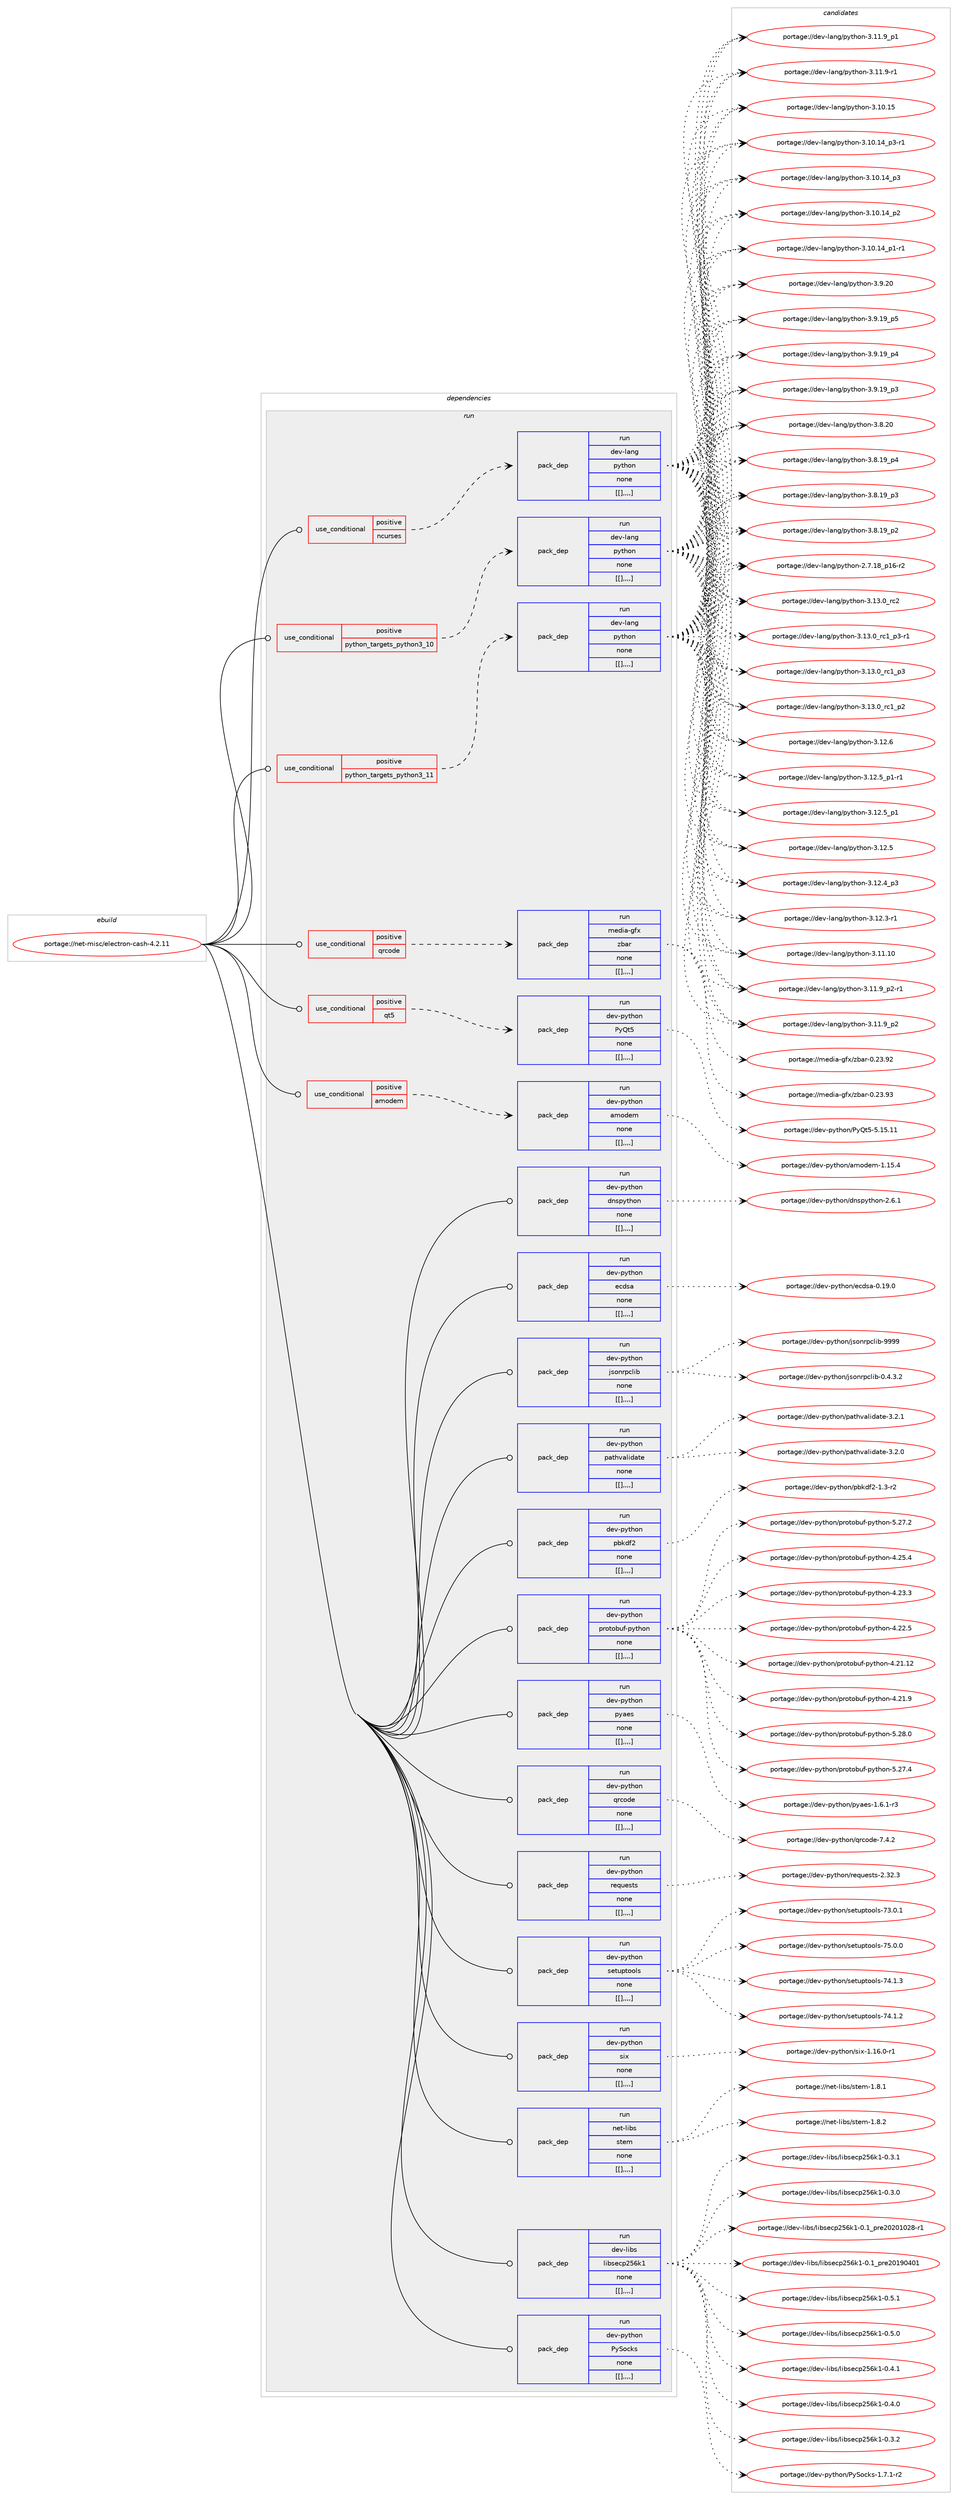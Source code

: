 digraph prolog {

# *************
# Graph options
# *************

newrank=true;
concentrate=true;
compound=true;
graph [rankdir=LR,fontname=Helvetica,fontsize=10,ranksep=1.5];#, ranksep=2.5, nodesep=0.2];
edge  [arrowhead=vee];
node  [fontname=Helvetica,fontsize=10];

# **********
# The ebuild
# **********

subgraph cluster_leftcol {
color=gray;
label=<<i>ebuild</i>>;
id [label="portage://net-misc/electron-cash-4.2.11", color=red, width=4, href="../net-misc/electron-cash-4.2.11.svg"];
}

# ****************
# The dependencies
# ****************

subgraph cluster_midcol {
color=gray;
label=<<i>dependencies</i>>;
subgraph cluster_compile {
fillcolor="#eeeeee";
style=filled;
label=<<i>compile</i>>;
}
subgraph cluster_compileandrun {
fillcolor="#eeeeee";
style=filled;
label=<<i>compile and run</i>>;
}
subgraph cluster_run {
fillcolor="#eeeeee";
style=filled;
label=<<i>run</i>>;
subgraph cond100919 {
dependency385697 [label=<<TABLE BORDER="0" CELLBORDER="1" CELLSPACING="0" CELLPADDING="4"><TR><TD ROWSPAN="3" CELLPADDING="10">use_conditional</TD></TR><TR><TD>positive</TD></TR><TR><TD>amodem</TD></TR></TABLE>>, shape=none, color=red];
subgraph pack281956 {
dependency385698 [label=<<TABLE BORDER="0" CELLBORDER="1" CELLSPACING="0" CELLPADDING="4" WIDTH="220"><TR><TD ROWSPAN="6" CELLPADDING="30">pack_dep</TD></TR><TR><TD WIDTH="110">run</TD></TR><TR><TD>dev-python</TD></TR><TR><TD>amodem</TD></TR><TR><TD>none</TD></TR><TR><TD>[[],,,,]</TD></TR></TABLE>>, shape=none, color=blue];
}
dependency385697:e -> dependency385698:w [weight=20,style="dashed",arrowhead="vee"];
}
id:e -> dependency385697:w [weight=20,style="solid",arrowhead="odot"];
subgraph cond100920 {
dependency385699 [label=<<TABLE BORDER="0" CELLBORDER="1" CELLSPACING="0" CELLPADDING="4"><TR><TD ROWSPAN="3" CELLPADDING="10">use_conditional</TD></TR><TR><TD>positive</TD></TR><TR><TD>ncurses</TD></TR></TABLE>>, shape=none, color=red];
subgraph pack281957 {
dependency385700 [label=<<TABLE BORDER="0" CELLBORDER="1" CELLSPACING="0" CELLPADDING="4" WIDTH="220"><TR><TD ROWSPAN="6" CELLPADDING="30">pack_dep</TD></TR><TR><TD WIDTH="110">run</TD></TR><TR><TD>dev-lang</TD></TR><TR><TD>python</TD></TR><TR><TD>none</TD></TR><TR><TD>[[],,,,]</TD></TR></TABLE>>, shape=none, color=blue];
}
dependency385699:e -> dependency385700:w [weight=20,style="dashed",arrowhead="vee"];
}
id:e -> dependency385699:w [weight=20,style="solid",arrowhead="odot"];
subgraph cond100921 {
dependency385701 [label=<<TABLE BORDER="0" CELLBORDER="1" CELLSPACING="0" CELLPADDING="4"><TR><TD ROWSPAN="3" CELLPADDING="10">use_conditional</TD></TR><TR><TD>positive</TD></TR><TR><TD>python_targets_python3_10</TD></TR></TABLE>>, shape=none, color=red];
subgraph pack281958 {
dependency385702 [label=<<TABLE BORDER="0" CELLBORDER="1" CELLSPACING="0" CELLPADDING="4" WIDTH="220"><TR><TD ROWSPAN="6" CELLPADDING="30">pack_dep</TD></TR><TR><TD WIDTH="110">run</TD></TR><TR><TD>dev-lang</TD></TR><TR><TD>python</TD></TR><TR><TD>none</TD></TR><TR><TD>[[],,,,]</TD></TR></TABLE>>, shape=none, color=blue];
}
dependency385701:e -> dependency385702:w [weight=20,style="dashed",arrowhead="vee"];
}
id:e -> dependency385701:w [weight=20,style="solid",arrowhead="odot"];
subgraph cond100922 {
dependency385703 [label=<<TABLE BORDER="0" CELLBORDER="1" CELLSPACING="0" CELLPADDING="4"><TR><TD ROWSPAN="3" CELLPADDING="10">use_conditional</TD></TR><TR><TD>positive</TD></TR><TR><TD>python_targets_python3_11</TD></TR></TABLE>>, shape=none, color=red];
subgraph pack281959 {
dependency385704 [label=<<TABLE BORDER="0" CELLBORDER="1" CELLSPACING="0" CELLPADDING="4" WIDTH="220"><TR><TD ROWSPAN="6" CELLPADDING="30">pack_dep</TD></TR><TR><TD WIDTH="110">run</TD></TR><TR><TD>dev-lang</TD></TR><TR><TD>python</TD></TR><TR><TD>none</TD></TR><TR><TD>[[],,,,]</TD></TR></TABLE>>, shape=none, color=blue];
}
dependency385703:e -> dependency385704:w [weight=20,style="dashed",arrowhead="vee"];
}
id:e -> dependency385703:w [weight=20,style="solid",arrowhead="odot"];
subgraph cond100923 {
dependency385705 [label=<<TABLE BORDER="0" CELLBORDER="1" CELLSPACING="0" CELLPADDING="4"><TR><TD ROWSPAN="3" CELLPADDING="10">use_conditional</TD></TR><TR><TD>positive</TD></TR><TR><TD>qrcode</TD></TR></TABLE>>, shape=none, color=red];
subgraph pack281960 {
dependency385706 [label=<<TABLE BORDER="0" CELLBORDER="1" CELLSPACING="0" CELLPADDING="4" WIDTH="220"><TR><TD ROWSPAN="6" CELLPADDING="30">pack_dep</TD></TR><TR><TD WIDTH="110">run</TD></TR><TR><TD>media-gfx</TD></TR><TR><TD>zbar</TD></TR><TR><TD>none</TD></TR><TR><TD>[[],,,,]</TD></TR></TABLE>>, shape=none, color=blue];
}
dependency385705:e -> dependency385706:w [weight=20,style="dashed",arrowhead="vee"];
}
id:e -> dependency385705:w [weight=20,style="solid",arrowhead="odot"];
subgraph cond100924 {
dependency385707 [label=<<TABLE BORDER="0" CELLBORDER="1" CELLSPACING="0" CELLPADDING="4"><TR><TD ROWSPAN="3" CELLPADDING="10">use_conditional</TD></TR><TR><TD>positive</TD></TR><TR><TD>qt5</TD></TR></TABLE>>, shape=none, color=red];
subgraph pack281961 {
dependency385708 [label=<<TABLE BORDER="0" CELLBORDER="1" CELLSPACING="0" CELLPADDING="4" WIDTH="220"><TR><TD ROWSPAN="6" CELLPADDING="30">pack_dep</TD></TR><TR><TD WIDTH="110">run</TD></TR><TR><TD>dev-python</TD></TR><TR><TD>PyQt5</TD></TR><TR><TD>none</TD></TR><TR><TD>[[],,,,]</TD></TR></TABLE>>, shape=none, color=blue];
}
dependency385707:e -> dependency385708:w [weight=20,style="dashed",arrowhead="vee"];
}
id:e -> dependency385707:w [weight=20,style="solid",arrowhead="odot"];
subgraph pack281962 {
dependency385709 [label=<<TABLE BORDER="0" CELLBORDER="1" CELLSPACING="0" CELLPADDING="4" WIDTH="220"><TR><TD ROWSPAN="6" CELLPADDING="30">pack_dep</TD></TR><TR><TD WIDTH="110">run</TD></TR><TR><TD>dev-libs</TD></TR><TR><TD>libsecp256k1</TD></TR><TR><TD>none</TD></TR><TR><TD>[[],,,,]</TD></TR></TABLE>>, shape=none, color=blue];
}
id:e -> dependency385709:w [weight=20,style="solid",arrowhead="odot"];
subgraph pack281963 {
dependency385710 [label=<<TABLE BORDER="0" CELLBORDER="1" CELLSPACING="0" CELLPADDING="4" WIDTH="220"><TR><TD ROWSPAN="6" CELLPADDING="30">pack_dep</TD></TR><TR><TD WIDTH="110">run</TD></TR><TR><TD>dev-python</TD></TR><TR><TD>PySocks</TD></TR><TR><TD>none</TD></TR><TR><TD>[[],,,,]</TD></TR></TABLE>>, shape=none, color=blue];
}
id:e -> dependency385710:w [weight=20,style="solid",arrowhead="odot"];
subgraph pack281964 {
dependency385711 [label=<<TABLE BORDER="0" CELLBORDER="1" CELLSPACING="0" CELLPADDING="4" WIDTH="220"><TR><TD ROWSPAN="6" CELLPADDING="30">pack_dep</TD></TR><TR><TD WIDTH="110">run</TD></TR><TR><TD>dev-python</TD></TR><TR><TD>dnspython</TD></TR><TR><TD>none</TD></TR><TR><TD>[[],,,,]</TD></TR></TABLE>>, shape=none, color=blue];
}
id:e -> dependency385711:w [weight=20,style="solid",arrowhead="odot"];
subgraph pack281965 {
dependency385712 [label=<<TABLE BORDER="0" CELLBORDER="1" CELLSPACING="0" CELLPADDING="4" WIDTH="220"><TR><TD ROWSPAN="6" CELLPADDING="30">pack_dep</TD></TR><TR><TD WIDTH="110">run</TD></TR><TR><TD>dev-python</TD></TR><TR><TD>ecdsa</TD></TR><TR><TD>none</TD></TR><TR><TD>[[],,,,]</TD></TR></TABLE>>, shape=none, color=blue];
}
id:e -> dependency385712:w [weight=20,style="solid",arrowhead="odot"];
subgraph pack281966 {
dependency385713 [label=<<TABLE BORDER="0" CELLBORDER="1" CELLSPACING="0" CELLPADDING="4" WIDTH="220"><TR><TD ROWSPAN="6" CELLPADDING="30">pack_dep</TD></TR><TR><TD WIDTH="110">run</TD></TR><TR><TD>dev-python</TD></TR><TR><TD>jsonrpclib</TD></TR><TR><TD>none</TD></TR><TR><TD>[[],,,,]</TD></TR></TABLE>>, shape=none, color=blue];
}
id:e -> dependency385713:w [weight=20,style="solid",arrowhead="odot"];
subgraph pack281967 {
dependency385714 [label=<<TABLE BORDER="0" CELLBORDER="1" CELLSPACING="0" CELLPADDING="4" WIDTH="220"><TR><TD ROWSPAN="6" CELLPADDING="30">pack_dep</TD></TR><TR><TD WIDTH="110">run</TD></TR><TR><TD>dev-python</TD></TR><TR><TD>pathvalidate</TD></TR><TR><TD>none</TD></TR><TR><TD>[[],,,,]</TD></TR></TABLE>>, shape=none, color=blue];
}
id:e -> dependency385714:w [weight=20,style="solid",arrowhead="odot"];
subgraph pack281968 {
dependency385715 [label=<<TABLE BORDER="0" CELLBORDER="1" CELLSPACING="0" CELLPADDING="4" WIDTH="220"><TR><TD ROWSPAN="6" CELLPADDING="30">pack_dep</TD></TR><TR><TD WIDTH="110">run</TD></TR><TR><TD>dev-python</TD></TR><TR><TD>pbkdf2</TD></TR><TR><TD>none</TD></TR><TR><TD>[[],,,,]</TD></TR></TABLE>>, shape=none, color=blue];
}
id:e -> dependency385715:w [weight=20,style="solid",arrowhead="odot"];
subgraph pack281969 {
dependency385716 [label=<<TABLE BORDER="0" CELLBORDER="1" CELLSPACING="0" CELLPADDING="4" WIDTH="220"><TR><TD ROWSPAN="6" CELLPADDING="30">pack_dep</TD></TR><TR><TD WIDTH="110">run</TD></TR><TR><TD>dev-python</TD></TR><TR><TD>protobuf-python</TD></TR><TR><TD>none</TD></TR><TR><TD>[[],,,,]</TD></TR></TABLE>>, shape=none, color=blue];
}
id:e -> dependency385716:w [weight=20,style="solid",arrowhead="odot"];
subgraph pack281970 {
dependency385717 [label=<<TABLE BORDER="0" CELLBORDER="1" CELLSPACING="0" CELLPADDING="4" WIDTH="220"><TR><TD ROWSPAN="6" CELLPADDING="30">pack_dep</TD></TR><TR><TD WIDTH="110">run</TD></TR><TR><TD>dev-python</TD></TR><TR><TD>pyaes</TD></TR><TR><TD>none</TD></TR><TR><TD>[[],,,,]</TD></TR></TABLE>>, shape=none, color=blue];
}
id:e -> dependency385717:w [weight=20,style="solid",arrowhead="odot"];
subgraph pack281971 {
dependency385718 [label=<<TABLE BORDER="0" CELLBORDER="1" CELLSPACING="0" CELLPADDING="4" WIDTH="220"><TR><TD ROWSPAN="6" CELLPADDING="30">pack_dep</TD></TR><TR><TD WIDTH="110">run</TD></TR><TR><TD>dev-python</TD></TR><TR><TD>qrcode</TD></TR><TR><TD>none</TD></TR><TR><TD>[[],,,,]</TD></TR></TABLE>>, shape=none, color=blue];
}
id:e -> dependency385718:w [weight=20,style="solid",arrowhead="odot"];
subgraph pack281972 {
dependency385719 [label=<<TABLE BORDER="0" CELLBORDER="1" CELLSPACING="0" CELLPADDING="4" WIDTH="220"><TR><TD ROWSPAN="6" CELLPADDING="30">pack_dep</TD></TR><TR><TD WIDTH="110">run</TD></TR><TR><TD>dev-python</TD></TR><TR><TD>requests</TD></TR><TR><TD>none</TD></TR><TR><TD>[[],,,,]</TD></TR></TABLE>>, shape=none, color=blue];
}
id:e -> dependency385719:w [weight=20,style="solid",arrowhead="odot"];
subgraph pack281973 {
dependency385720 [label=<<TABLE BORDER="0" CELLBORDER="1" CELLSPACING="0" CELLPADDING="4" WIDTH="220"><TR><TD ROWSPAN="6" CELLPADDING="30">pack_dep</TD></TR><TR><TD WIDTH="110">run</TD></TR><TR><TD>dev-python</TD></TR><TR><TD>setuptools</TD></TR><TR><TD>none</TD></TR><TR><TD>[[],,,,]</TD></TR></TABLE>>, shape=none, color=blue];
}
id:e -> dependency385720:w [weight=20,style="solid",arrowhead="odot"];
subgraph pack281974 {
dependency385721 [label=<<TABLE BORDER="0" CELLBORDER="1" CELLSPACING="0" CELLPADDING="4" WIDTH="220"><TR><TD ROWSPAN="6" CELLPADDING="30">pack_dep</TD></TR><TR><TD WIDTH="110">run</TD></TR><TR><TD>dev-python</TD></TR><TR><TD>six</TD></TR><TR><TD>none</TD></TR><TR><TD>[[],,,,]</TD></TR></TABLE>>, shape=none, color=blue];
}
id:e -> dependency385721:w [weight=20,style="solid",arrowhead="odot"];
subgraph pack281975 {
dependency385722 [label=<<TABLE BORDER="0" CELLBORDER="1" CELLSPACING="0" CELLPADDING="4" WIDTH="220"><TR><TD ROWSPAN="6" CELLPADDING="30">pack_dep</TD></TR><TR><TD WIDTH="110">run</TD></TR><TR><TD>net-libs</TD></TR><TR><TD>stem</TD></TR><TR><TD>none</TD></TR><TR><TD>[[],,,,]</TD></TR></TABLE>>, shape=none, color=blue];
}
id:e -> dependency385722:w [weight=20,style="solid",arrowhead="odot"];
}
}

# **************
# The candidates
# **************

subgraph cluster_choices {
rank=same;
color=gray;
label=<<i>candidates</i>>;

subgraph choice281956 {
color=black;
nodesep=1;
choice10010111845112121116104111110479710911110010110945494649534652 [label="portage://dev-python/amodem-1.15.4", color=red, width=4,href="../dev-python/amodem-1.15.4.svg"];
dependency385698:e -> choice10010111845112121116104111110479710911110010110945494649534652:w [style=dotted,weight="100"];
}
subgraph choice281957 {
color=black;
nodesep=1;
choice10010111845108971101034711212111610411111045514649514648951149950 [label="portage://dev-lang/python-3.13.0_rc2", color=red, width=4,href="../dev-lang/python-3.13.0_rc2.svg"];
choice1001011184510897110103471121211161041111104551464951464895114994995112514511449 [label="portage://dev-lang/python-3.13.0_rc1_p3-r1", color=red, width=4,href="../dev-lang/python-3.13.0_rc1_p3-r1.svg"];
choice100101118451089711010347112121116104111110455146495146489511499499511251 [label="portage://dev-lang/python-3.13.0_rc1_p3", color=red, width=4,href="../dev-lang/python-3.13.0_rc1_p3.svg"];
choice100101118451089711010347112121116104111110455146495146489511499499511250 [label="portage://dev-lang/python-3.13.0_rc1_p2", color=red, width=4,href="../dev-lang/python-3.13.0_rc1_p2.svg"];
choice10010111845108971101034711212111610411111045514649504654 [label="portage://dev-lang/python-3.12.6", color=red, width=4,href="../dev-lang/python-3.12.6.svg"];
choice1001011184510897110103471121211161041111104551464950465395112494511449 [label="portage://dev-lang/python-3.12.5_p1-r1", color=red, width=4,href="../dev-lang/python-3.12.5_p1-r1.svg"];
choice100101118451089711010347112121116104111110455146495046539511249 [label="portage://dev-lang/python-3.12.5_p1", color=red, width=4,href="../dev-lang/python-3.12.5_p1.svg"];
choice10010111845108971101034711212111610411111045514649504653 [label="portage://dev-lang/python-3.12.5", color=red, width=4,href="../dev-lang/python-3.12.5.svg"];
choice100101118451089711010347112121116104111110455146495046529511251 [label="portage://dev-lang/python-3.12.4_p3", color=red, width=4,href="../dev-lang/python-3.12.4_p3.svg"];
choice100101118451089711010347112121116104111110455146495046514511449 [label="portage://dev-lang/python-3.12.3-r1", color=red, width=4,href="../dev-lang/python-3.12.3-r1.svg"];
choice1001011184510897110103471121211161041111104551464949464948 [label="portage://dev-lang/python-3.11.10", color=red, width=4,href="../dev-lang/python-3.11.10.svg"];
choice1001011184510897110103471121211161041111104551464949465795112504511449 [label="portage://dev-lang/python-3.11.9_p2-r1", color=red, width=4,href="../dev-lang/python-3.11.9_p2-r1.svg"];
choice100101118451089711010347112121116104111110455146494946579511250 [label="portage://dev-lang/python-3.11.9_p2", color=red, width=4,href="../dev-lang/python-3.11.9_p2.svg"];
choice100101118451089711010347112121116104111110455146494946579511249 [label="portage://dev-lang/python-3.11.9_p1", color=red, width=4,href="../dev-lang/python-3.11.9_p1.svg"];
choice100101118451089711010347112121116104111110455146494946574511449 [label="portage://dev-lang/python-3.11.9-r1", color=red, width=4,href="../dev-lang/python-3.11.9-r1.svg"];
choice1001011184510897110103471121211161041111104551464948464953 [label="portage://dev-lang/python-3.10.15", color=red, width=4,href="../dev-lang/python-3.10.15.svg"];
choice100101118451089711010347112121116104111110455146494846495295112514511449 [label="portage://dev-lang/python-3.10.14_p3-r1", color=red, width=4,href="../dev-lang/python-3.10.14_p3-r1.svg"];
choice10010111845108971101034711212111610411111045514649484649529511251 [label="portage://dev-lang/python-3.10.14_p3", color=red, width=4,href="../dev-lang/python-3.10.14_p3.svg"];
choice10010111845108971101034711212111610411111045514649484649529511250 [label="portage://dev-lang/python-3.10.14_p2", color=red, width=4,href="../dev-lang/python-3.10.14_p2.svg"];
choice100101118451089711010347112121116104111110455146494846495295112494511449 [label="portage://dev-lang/python-3.10.14_p1-r1", color=red, width=4,href="../dev-lang/python-3.10.14_p1-r1.svg"];
choice10010111845108971101034711212111610411111045514657465048 [label="portage://dev-lang/python-3.9.20", color=red, width=4,href="../dev-lang/python-3.9.20.svg"];
choice100101118451089711010347112121116104111110455146574649579511253 [label="portage://dev-lang/python-3.9.19_p5", color=red, width=4,href="../dev-lang/python-3.9.19_p5.svg"];
choice100101118451089711010347112121116104111110455146574649579511252 [label="portage://dev-lang/python-3.9.19_p4", color=red, width=4,href="../dev-lang/python-3.9.19_p4.svg"];
choice100101118451089711010347112121116104111110455146574649579511251 [label="portage://dev-lang/python-3.9.19_p3", color=red, width=4,href="../dev-lang/python-3.9.19_p3.svg"];
choice10010111845108971101034711212111610411111045514656465048 [label="portage://dev-lang/python-3.8.20", color=red, width=4,href="../dev-lang/python-3.8.20.svg"];
choice100101118451089711010347112121116104111110455146564649579511252 [label="portage://dev-lang/python-3.8.19_p4", color=red, width=4,href="../dev-lang/python-3.8.19_p4.svg"];
choice100101118451089711010347112121116104111110455146564649579511251 [label="portage://dev-lang/python-3.8.19_p3", color=red, width=4,href="../dev-lang/python-3.8.19_p3.svg"];
choice100101118451089711010347112121116104111110455146564649579511250 [label="portage://dev-lang/python-3.8.19_p2", color=red, width=4,href="../dev-lang/python-3.8.19_p2.svg"];
choice100101118451089711010347112121116104111110455046554649569511249544511450 [label="portage://dev-lang/python-2.7.18_p16-r2", color=red, width=4,href="../dev-lang/python-2.7.18_p16-r2.svg"];
dependency385700:e -> choice10010111845108971101034711212111610411111045514649514648951149950:w [style=dotted,weight="100"];
dependency385700:e -> choice1001011184510897110103471121211161041111104551464951464895114994995112514511449:w [style=dotted,weight="100"];
dependency385700:e -> choice100101118451089711010347112121116104111110455146495146489511499499511251:w [style=dotted,weight="100"];
dependency385700:e -> choice100101118451089711010347112121116104111110455146495146489511499499511250:w [style=dotted,weight="100"];
dependency385700:e -> choice10010111845108971101034711212111610411111045514649504654:w [style=dotted,weight="100"];
dependency385700:e -> choice1001011184510897110103471121211161041111104551464950465395112494511449:w [style=dotted,weight="100"];
dependency385700:e -> choice100101118451089711010347112121116104111110455146495046539511249:w [style=dotted,weight="100"];
dependency385700:e -> choice10010111845108971101034711212111610411111045514649504653:w [style=dotted,weight="100"];
dependency385700:e -> choice100101118451089711010347112121116104111110455146495046529511251:w [style=dotted,weight="100"];
dependency385700:e -> choice100101118451089711010347112121116104111110455146495046514511449:w [style=dotted,weight="100"];
dependency385700:e -> choice1001011184510897110103471121211161041111104551464949464948:w [style=dotted,weight="100"];
dependency385700:e -> choice1001011184510897110103471121211161041111104551464949465795112504511449:w [style=dotted,weight="100"];
dependency385700:e -> choice100101118451089711010347112121116104111110455146494946579511250:w [style=dotted,weight="100"];
dependency385700:e -> choice100101118451089711010347112121116104111110455146494946579511249:w [style=dotted,weight="100"];
dependency385700:e -> choice100101118451089711010347112121116104111110455146494946574511449:w [style=dotted,weight="100"];
dependency385700:e -> choice1001011184510897110103471121211161041111104551464948464953:w [style=dotted,weight="100"];
dependency385700:e -> choice100101118451089711010347112121116104111110455146494846495295112514511449:w [style=dotted,weight="100"];
dependency385700:e -> choice10010111845108971101034711212111610411111045514649484649529511251:w [style=dotted,weight="100"];
dependency385700:e -> choice10010111845108971101034711212111610411111045514649484649529511250:w [style=dotted,weight="100"];
dependency385700:e -> choice100101118451089711010347112121116104111110455146494846495295112494511449:w [style=dotted,weight="100"];
dependency385700:e -> choice10010111845108971101034711212111610411111045514657465048:w [style=dotted,weight="100"];
dependency385700:e -> choice100101118451089711010347112121116104111110455146574649579511253:w [style=dotted,weight="100"];
dependency385700:e -> choice100101118451089711010347112121116104111110455146574649579511252:w [style=dotted,weight="100"];
dependency385700:e -> choice100101118451089711010347112121116104111110455146574649579511251:w [style=dotted,weight="100"];
dependency385700:e -> choice10010111845108971101034711212111610411111045514656465048:w [style=dotted,weight="100"];
dependency385700:e -> choice100101118451089711010347112121116104111110455146564649579511252:w [style=dotted,weight="100"];
dependency385700:e -> choice100101118451089711010347112121116104111110455146564649579511251:w [style=dotted,weight="100"];
dependency385700:e -> choice100101118451089711010347112121116104111110455146564649579511250:w [style=dotted,weight="100"];
dependency385700:e -> choice100101118451089711010347112121116104111110455046554649569511249544511450:w [style=dotted,weight="100"];
}
subgraph choice281958 {
color=black;
nodesep=1;
choice10010111845108971101034711212111610411111045514649514648951149950 [label="portage://dev-lang/python-3.13.0_rc2", color=red, width=4,href="../dev-lang/python-3.13.0_rc2.svg"];
choice1001011184510897110103471121211161041111104551464951464895114994995112514511449 [label="portage://dev-lang/python-3.13.0_rc1_p3-r1", color=red, width=4,href="../dev-lang/python-3.13.0_rc1_p3-r1.svg"];
choice100101118451089711010347112121116104111110455146495146489511499499511251 [label="portage://dev-lang/python-3.13.0_rc1_p3", color=red, width=4,href="../dev-lang/python-3.13.0_rc1_p3.svg"];
choice100101118451089711010347112121116104111110455146495146489511499499511250 [label="portage://dev-lang/python-3.13.0_rc1_p2", color=red, width=4,href="../dev-lang/python-3.13.0_rc1_p2.svg"];
choice10010111845108971101034711212111610411111045514649504654 [label="portage://dev-lang/python-3.12.6", color=red, width=4,href="../dev-lang/python-3.12.6.svg"];
choice1001011184510897110103471121211161041111104551464950465395112494511449 [label="portage://dev-lang/python-3.12.5_p1-r1", color=red, width=4,href="../dev-lang/python-3.12.5_p1-r1.svg"];
choice100101118451089711010347112121116104111110455146495046539511249 [label="portage://dev-lang/python-3.12.5_p1", color=red, width=4,href="../dev-lang/python-3.12.5_p1.svg"];
choice10010111845108971101034711212111610411111045514649504653 [label="portage://dev-lang/python-3.12.5", color=red, width=4,href="../dev-lang/python-3.12.5.svg"];
choice100101118451089711010347112121116104111110455146495046529511251 [label="portage://dev-lang/python-3.12.4_p3", color=red, width=4,href="../dev-lang/python-3.12.4_p3.svg"];
choice100101118451089711010347112121116104111110455146495046514511449 [label="portage://dev-lang/python-3.12.3-r1", color=red, width=4,href="../dev-lang/python-3.12.3-r1.svg"];
choice1001011184510897110103471121211161041111104551464949464948 [label="portage://dev-lang/python-3.11.10", color=red, width=4,href="../dev-lang/python-3.11.10.svg"];
choice1001011184510897110103471121211161041111104551464949465795112504511449 [label="portage://dev-lang/python-3.11.9_p2-r1", color=red, width=4,href="../dev-lang/python-3.11.9_p2-r1.svg"];
choice100101118451089711010347112121116104111110455146494946579511250 [label="portage://dev-lang/python-3.11.9_p2", color=red, width=4,href="../dev-lang/python-3.11.9_p2.svg"];
choice100101118451089711010347112121116104111110455146494946579511249 [label="portage://dev-lang/python-3.11.9_p1", color=red, width=4,href="../dev-lang/python-3.11.9_p1.svg"];
choice100101118451089711010347112121116104111110455146494946574511449 [label="portage://dev-lang/python-3.11.9-r1", color=red, width=4,href="../dev-lang/python-3.11.9-r1.svg"];
choice1001011184510897110103471121211161041111104551464948464953 [label="portage://dev-lang/python-3.10.15", color=red, width=4,href="../dev-lang/python-3.10.15.svg"];
choice100101118451089711010347112121116104111110455146494846495295112514511449 [label="portage://dev-lang/python-3.10.14_p3-r1", color=red, width=4,href="../dev-lang/python-3.10.14_p3-r1.svg"];
choice10010111845108971101034711212111610411111045514649484649529511251 [label="portage://dev-lang/python-3.10.14_p3", color=red, width=4,href="../dev-lang/python-3.10.14_p3.svg"];
choice10010111845108971101034711212111610411111045514649484649529511250 [label="portage://dev-lang/python-3.10.14_p2", color=red, width=4,href="../dev-lang/python-3.10.14_p2.svg"];
choice100101118451089711010347112121116104111110455146494846495295112494511449 [label="portage://dev-lang/python-3.10.14_p1-r1", color=red, width=4,href="../dev-lang/python-3.10.14_p1-r1.svg"];
choice10010111845108971101034711212111610411111045514657465048 [label="portage://dev-lang/python-3.9.20", color=red, width=4,href="../dev-lang/python-3.9.20.svg"];
choice100101118451089711010347112121116104111110455146574649579511253 [label="portage://dev-lang/python-3.9.19_p5", color=red, width=4,href="../dev-lang/python-3.9.19_p5.svg"];
choice100101118451089711010347112121116104111110455146574649579511252 [label="portage://dev-lang/python-3.9.19_p4", color=red, width=4,href="../dev-lang/python-3.9.19_p4.svg"];
choice100101118451089711010347112121116104111110455146574649579511251 [label="portage://dev-lang/python-3.9.19_p3", color=red, width=4,href="../dev-lang/python-3.9.19_p3.svg"];
choice10010111845108971101034711212111610411111045514656465048 [label="portage://dev-lang/python-3.8.20", color=red, width=4,href="../dev-lang/python-3.8.20.svg"];
choice100101118451089711010347112121116104111110455146564649579511252 [label="portage://dev-lang/python-3.8.19_p4", color=red, width=4,href="../dev-lang/python-3.8.19_p4.svg"];
choice100101118451089711010347112121116104111110455146564649579511251 [label="portage://dev-lang/python-3.8.19_p3", color=red, width=4,href="../dev-lang/python-3.8.19_p3.svg"];
choice100101118451089711010347112121116104111110455146564649579511250 [label="portage://dev-lang/python-3.8.19_p2", color=red, width=4,href="../dev-lang/python-3.8.19_p2.svg"];
choice100101118451089711010347112121116104111110455046554649569511249544511450 [label="portage://dev-lang/python-2.7.18_p16-r2", color=red, width=4,href="../dev-lang/python-2.7.18_p16-r2.svg"];
dependency385702:e -> choice10010111845108971101034711212111610411111045514649514648951149950:w [style=dotted,weight="100"];
dependency385702:e -> choice1001011184510897110103471121211161041111104551464951464895114994995112514511449:w [style=dotted,weight="100"];
dependency385702:e -> choice100101118451089711010347112121116104111110455146495146489511499499511251:w [style=dotted,weight="100"];
dependency385702:e -> choice100101118451089711010347112121116104111110455146495146489511499499511250:w [style=dotted,weight="100"];
dependency385702:e -> choice10010111845108971101034711212111610411111045514649504654:w [style=dotted,weight="100"];
dependency385702:e -> choice1001011184510897110103471121211161041111104551464950465395112494511449:w [style=dotted,weight="100"];
dependency385702:e -> choice100101118451089711010347112121116104111110455146495046539511249:w [style=dotted,weight="100"];
dependency385702:e -> choice10010111845108971101034711212111610411111045514649504653:w [style=dotted,weight="100"];
dependency385702:e -> choice100101118451089711010347112121116104111110455146495046529511251:w [style=dotted,weight="100"];
dependency385702:e -> choice100101118451089711010347112121116104111110455146495046514511449:w [style=dotted,weight="100"];
dependency385702:e -> choice1001011184510897110103471121211161041111104551464949464948:w [style=dotted,weight="100"];
dependency385702:e -> choice1001011184510897110103471121211161041111104551464949465795112504511449:w [style=dotted,weight="100"];
dependency385702:e -> choice100101118451089711010347112121116104111110455146494946579511250:w [style=dotted,weight="100"];
dependency385702:e -> choice100101118451089711010347112121116104111110455146494946579511249:w [style=dotted,weight="100"];
dependency385702:e -> choice100101118451089711010347112121116104111110455146494946574511449:w [style=dotted,weight="100"];
dependency385702:e -> choice1001011184510897110103471121211161041111104551464948464953:w [style=dotted,weight="100"];
dependency385702:e -> choice100101118451089711010347112121116104111110455146494846495295112514511449:w [style=dotted,weight="100"];
dependency385702:e -> choice10010111845108971101034711212111610411111045514649484649529511251:w [style=dotted,weight="100"];
dependency385702:e -> choice10010111845108971101034711212111610411111045514649484649529511250:w [style=dotted,weight="100"];
dependency385702:e -> choice100101118451089711010347112121116104111110455146494846495295112494511449:w [style=dotted,weight="100"];
dependency385702:e -> choice10010111845108971101034711212111610411111045514657465048:w [style=dotted,weight="100"];
dependency385702:e -> choice100101118451089711010347112121116104111110455146574649579511253:w [style=dotted,weight="100"];
dependency385702:e -> choice100101118451089711010347112121116104111110455146574649579511252:w [style=dotted,weight="100"];
dependency385702:e -> choice100101118451089711010347112121116104111110455146574649579511251:w [style=dotted,weight="100"];
dependency385702:e -> choice10010111845108971101034711212111610411111045514656465048:w [style=dotted,weight="100"];
dependency385702:e -> choice100101118451089711010347112121116104111110455146564649579511252:w [style=dotted,weight="100"];
dependency385702:e -> choice100101118451089711010347112121116104111110455146564649579511251:w [style=dotted,weight="100"];
dependency385702:e -> choice100101118451089711010347112121116104111110455146564649579511250:w [style=dotted,weight="100"];
dependency385702:e -> choice100101118451089711010347112121116104111110455046554649569511249544511450:w [style=dotted,weight="100"];
}
subgraph choice281959 {
color=black;
nodesep=1;
choice10010111845108971101034711212111610411111045514649514648951149950 [label="portage://dev-lang/python-3.13.0_rc2", color=red, width=4,href="../dev-lang/python-3.13.0_rc2.svg"];
choice1001011184510897110103471121211161041111104551464951464895114994995112514511449 [label="portage://dev-lang/python-3.13.0_rc1_p3-r1", color=red, width=4,href="../dev-lang/python-3.13.0_rc1_p3-r1.svg"];
choice100101118451089711010347112121116104111110455146495146489511499499511251 [label="portage://dev-lang/python-3.13.0_rc1_p3", color=red, width=4,href="../dev-lang/python-3.13.0_rc1_p3.svg"];
choice100101118451089711010347112121116104111110455146495146489511499499511250 [label="portage://dev-lang/python-3.13.0_rc1_p2", color=red, width=4,href="../dev-lang/python-3.13.0_rc1_p2.svg"];
choice10010111845108971101034711212111610411111045514649504654 [label="portage://dev-lang/python-3.12.6", color=red, width=4,href="../dev-lang/python-3.12.6.svg"];
choice1001011184510897110103471121211161041111104551464950465395112494511449 [label="portage://dev-lang/python-3.12.5_p1-r1", color=red, width=4,href="../dev-lang/python-3.12.5_p1-r1.svg"];
choice100101118451089711010347112121116104111110455146495046539511249 [label="portage://dev-lang/python-3.12.5_p1", color=red, width=4,href="../dev-lang/python-3.12.5_p1.svg"];
choice10010111845108971101034711212111610411111045514649504653 [label="portage://dev-lang/python-3.12.5", color=red, width=4,href="../dev-lang/python-3.12.5.svg"];
choice100101118451089711010347112121116104111110455146495046529511251 [label="portage://dev-lang/python-3.12.4_p3", color=red, width=4,href="../dev-lang/python-3.12.4_p3.svg"];
choice100101118451089711010347112121116104111110455146495046514511449 [label="portage://dev-lang/python-3.12.3-r1", color=red, width=4,href="../dev-lang/python-3.12.3-r1.svg"];
choice1001011184510897110103471121211161041111104551464949464948 [label="portage://dev-lang/python-3.11.10", color=red, width=4,href="../dev-lang/python-3.11.10.svg"];
choice1001011184510897110103471121211161041111104551464949465795112504511449 [label="portage://dev-lang/python-3.11.9_p2-r1", color=red, width=4,href="../dev-lang/python-3.11.9_p2-r1.svg"];
choice100101118451089711010347112121116104111110455146494946579511250 [label="portage://dev-lang/python-3.11.9_p2", color=red, width=4,href="../dev-lang/python-3.11.9_p2.svg"];
choice100101118451089711010347112121116104111110455146494946579511249 [label="portage://dev-lang/python-3.11.9_p1", color=red, width=4,href="../dev-lang/python-3.11.9_p1.svg"];
choice100101118451089711010347112121116104111110455146494946574511449 [label="portage://dev-lang/python-3.11.9-r1", color=red, width=4,href="../dev-lang/python-3.11.9-r1.svg"];
choice1001011184510897110103471121211161041111104551464948464953 [label="portage://dev-lang/python-3.10.15", color=red, width=4,href="../dev-lang/python-3.10.15.svg"];
choice100101118451089711010347112121116104111110455146494846495295112514511449 [label="portage://dev-lang/python-3.10.14_p3-r1", color=red, width=4,href="../dev-lang/python-3.10.14_p3-r1.svg"];
choice10010111845108971101034711212111610411111045514649484649529511251 [label="portage://dev-lang/python-3.10.14_p3", color=red, width=4,href="../dev-lang/python-3.10.14_p3.svg"];
choice10010111845108971101034711212111610411111045514649484649529511250 [label="portage://dev-lang/python-3.10.14_p2", color=red, width=4,href="../dev-lang/python-3.10.14_p2.svg"];
choice100101118451089711010347112121116104111110455146494846495295112494511449 [label="portage://dev-lang/python-3.10.14_p1-r1", color=red, width=4,href="../dev-lang/python-3.10.14_p1-r1.svg"];
choice10010111845108971101034711212111610411111045514657465048 [label="portage://dev-lang/python-3.9.20", color=red, width=4,href="../dev-lang/python-3.9.20.svg"];
choice100101118451089711010347112121116104111110455146574649579511253 [label="portage://dev-lang/python-3.9.19_p5", color=red, width=4,href="../dev-lang/python-3.9.19_p5.svg"];
choice100101118451089711010347112121116104111110455146574649579511252 [label="portage://dev-lang/python-3.9.19_p4", color=red, width=4,href="../dev-lang/python-3.9.19_p4.svg"];
choice100101118451089711010347112121116104111110455146574649579511251 [label="portage://dev-lang/python-3.9.19_p3", color=red, width=4,href="../dev-lang/python-3.9.19_p3.svg"];
choice10010111845108971101034711212111610411111045514656465048 [label="portage://dev-lang/python-3.8.20", color=red, width=4,href="../dev-lang/python-3.8.20.svg"];
choice100101118451089711010347112121116104111110455146564649579511252 [label="portage://dev-lang/python-3.8.19_p4", color=red, width=4,href="../dev-lang/python-3.8.19_p4.svg"];
choice100101118451089711010347112121116104111110455146564649579511251 [label="portage://dev-lang/python-3.8.19_p3", color=red, width=4,href="../dev-lang/python-3.8.19_p3.svg"];
choice100101118451089711010347112121116104111110455146564649579511250 [label="portage://dev-lang/python-3.8.19_p2", color=red, width=4,href="../dev-lang/python-3.8.19_p2.svg"];
choice100101118451089711010347112121116104111110455046554649569511249544511450 [label="portage://dev-lang/python-2.7.18_p16-r2", color=red, width=4,href="../dev-lang/python-2.7.18_p16-r2.svg"];
dependency385704:e -> choice10010111845108971101034711212111610411111045514649514648951149950:w [style=dotted,weight="100"];
dependency385704:e -> choice1001011184510897110103471121211161041111104551464951464895114994995112514511449:w [style=dotted,weight="100"];
dependency385704:e -> choice100101118451089711010347112121116104111110455146495146489511499499511251:w [style=dotted,weight="100"];
dependency385704:e -> choice100101118451089711010347112121116104111110455146495146489511499499511250:w [style=dotted,weight="100"];
dependency385704:e -> choice10010111845108971101034711212111610411111045514649504654:w [style=dotted,weight="100"];
dependency385704:e -> choice1001011184510897110103471121211161041111104551464950465395112494511449:w [style=dotted,weight="100"];
dependency385704:e -> choice100101118451089711010347112121116104111110455146495046539511249:w [style=dotted,weight="100"];
dependency385704:e -> choice10010111845108971101034711212111610411111045514649504653:w [style=dotted,weight="100"];
dependency385704:e -> choice100101118451089711010347112121116104111110455146495046529511251:w [style=dotted,weight="100"];
dependency385704:e -> choice100101118451089711010347112121116104111110455146495046514511449:w [style=dotted,weight="100"];
dependency385704:e -> choice1001011184510897110103471121211161041111104551464949464948:w [style=dotted,weight="100"];
dependency385704:e -> choice1001011184510897110103471121211161041111104551464949465795112504511449:w [style=dotted,weight="100"];
dependency385704:e -> choice100101118451089711010347112121116104111110455146494946579511250:w [style=dotted,weight="100"];
dependency385704:e -> choice100101118451089711010347112121116104111110455146494946579511249:w [style=dotted,weight="100"];
dependency385704:e -> choice100101118451089711010347112121116104111110455146494946574511449:w [style=dotted,weight="100"];
dependency385704:e -> choice1001011184510897110103471121211161041111104551464948464953:w [style=dotted,weight="100"];
dependency385704:e -> choice100101118451089711010347112121116104111110455146494846495295112514511449:w [style=dotted,weight="100"];
dependency385704:e -> choice10010111845108971101034711212111610411111045514649484649529511251:w [style=dotted,weight="100"];
dependency385704:e -> choice10010111845108971101034711212111610411111045514649484649529511250:w [style=dotted,weight="100"];
dependency385704:e -> choice100101118451089711010347112121116104111110455146494846495295112494511449:w [style=dotted,weight="100"];
dependency385704:e -> choice10010111845108971101034711212111610411111045514657465048:w [style=dotted,weight="100"];
dependency385704:e -> choice100101118451089711010347112121116104111110455146574649579511253:w [style=dotted,weight="100"];
dependency385704:e -> choice100101118451089711010347112121116104111110455146574649579511252:w [style=dotted,weight="100"];
dependency385704:e -> choice100101118451089711010347112121116104111110455146574649579511251:w [style=dotted,weight="100"];
dependency385704:e -> choice10010111845108971101034711212111610411111045514656465048:w [style=dotted,weight="100"];
dependency385704:e -> choice100101118451089711010347112121116104111110455146564649579511252:w [style=dotted,weight="100"];
dependency385704:e -> choice100101118451089711010347112121116104111110455146564649579511251:w [style=dotted,weight="100"];
dependency385704:e -> choice100101118451089711010347112121116104111110455146564649579511250:w [style=dotted,weight="100"];
dependency385704:e -> choice100101118451089711010347112121116104111110455046554649569511249544511450:w [style=dotted,weight="100"];
}
subgraph choice281960 {
color=black;
nodesep=1;
choice10910110010597451031021204712298971144548465051465751 [label="portage://media-gfx/zbar-0.23.93", color=red, width=4,href="../media-gfx/zbar-0.23.93.svg"];
choice10910110010597451031021204712298971144548465051465750 [label="portage://media-gfx/zbar-0.23.92", color=red, width=4,href="../media-gfx/zbar-0.23.92.svg"];
dependency385706:e -> choice10910110010597451031021204712298971144548465051465751:w [style=dotted,weight="100"];
dependency385706:e -> choice10910110010597451031021204712298971144548465051465750:w [style=dotted,weight="100"];
}
subgraph choice281961 {
color=black;
nodesep=1;
choice10010111845112121116104111110478012181116534553464953464949 [label="portage://dev-python/PyQt5-5.15.11", color=red, width=4,href="../dev-python/PyQt5-5.15.11.svg"];
dependency385708:e -> choice10010111845112121116104111110478012181116534553464953464949:w [style=dotted,weight="100"];
}
subgraph choice281962 {
color=black;
nodesep=1;
choice100101118451081059811547108105981151019911250535410749454846534649 [label="portage://dev-libs/libsecp256k1-0.5.1", color=red, width=4,href="../dev-libs/libsecp256k1-0.5.1.svg"];
choice100101118451081059811547108105981151019911250535410749454846534648 [label="portage://dev-libs/libsecp256k1-0.5.0", color=red, width=4,href="../dev-libs/libsecp256k1-0.5.0.svg"];
choice100101118451081059811547108105981151019911250535410749454846524649 [label="portage://dev-libs/libsecp256k1-0.4.1", color=red, width=4,href="../dev-libs/libsecp256k1-0.4.1.svg"];
choice100101118451081059811547108105981151019911250535410749454846524648 [label="portage://dev-libs/libsecp256k1-0.4.0", color=red, width=4,href="../dev-libs/libsecp256k1-0.4.0.svg"];
choice100101118451081059811547108105981151019911250535410749454846514650 [label="portage://dev-libs/libsecp256k1-0.3.2", color=red, width=4,href="../dev-libs/libsecp256k1-0.3.2.svg"];
choice100101118451081059811547108105981151019911250535410749454846514649 [label="portage://dev-libs/libsecp256k1-0.3.1", color=red, width=4,href="../dev-libs/libsecp256k1-0.3.1.svg"];
choice100101118451081059811547108105981151019911250535410749454846514648 [label="portage://dev-libs/libsecp256k1-0.3.0", color=red, width=4,href="../dev-libs/libsecp256k1-0.3.0.svg"];
choice100101118451081059811547108105981151019911250535410749454846499511211410150485048494850564511449 [label="portage://dev-libs/libsecp256k1-0.1_pre20201028-r1", color=red, width=4,href="../dev-libs/libsecp256k1-0.1_pre20201028-r1.svg"];
choice10010111845108105981154710810598115101991125053541074945484649951121141015048495748524849 [label="portage://dev-libs/libsecp256k1-0.1_pre20190401", color=red, width=4,href="../dev-libs/libsecp256k1-0.1_pre20190401.svg"];
dependency385709:e -> choice100101118451081059811547108105981151019911250535410749454846534649:w [style=dotted,weight="100"];
dependency385709:e -> choice100101118451081059811547108105981151019911250535410749454846534648:w [style=dotted,weight="100"];
dependency385709:e -> choice100101118451081059811547108105981151019911250535410749454846524649:w [style=dotted,weight="100"];
dependency385709:e -> choice100101118451081059811547108105981151019911250535410749454846524648:w [style=dotted,weight="100"];
dependency385709:e -> choice100101118451081059811547108105981151019911250535410749454846514650:w [style=dotted,weight="100"];
dependency385709:e -> choice100101118451081059811547108105981151019911250535410749454846514649:w [style=dotted,weight="100"];
dependency385709:e -> choice100101118451081059811547108105981151019911250535410749454846514648:w [style=dotted,weight="100"];
dependency385709:e -> choice100101118451081059811547108105981151019911250535410749454846499511211410150485048494850564511449:w [style=dotted,weight="100"];
dependency385709:e -> choice10010111845108105981154710810598115101991125053541074945484649951121141015048495748524849:w [style=dotted,weight="100"];
}
subgraph choice281963 {
color=black;
nodesep=1;
choice10010111845112121116104111110478012183111991071154549465546494511450 [label="portage://dev-python/PySocks-1.7.1-r2", color=red, width=4,href="../dev-python/PySocks-1.7.1-r2.svg"];
dependency385710:e -> choice10010111845112121116104111110478012183111991071154549465546494511450:w [style=dotted,weight="100"];
}
subgraph choice281964 {
color=black;
nodesep=1;
choice1001011184511212111610411111047100110115112121116104111110455046544649 [label="portage://dev-python/dnspython-2.6.1", color=red, width=4,href="../dev-python/dnspython-2.6.1.svg"];
dependency385711:e -> choice1001011184511212111610411111047100110115112121116104111110455046544649:w [style=dotted,weight="100"];
}
subgraph choice281965 {
color=black;
nodesep=1;
choice1001011184511212111610411111047101991001159745484649574648 [label="portage://dev-python/ecdsa-0.19.0", color=red, width=4,href="../dev-python/ecdsa-0.19.0.svg"];
dependency385712:e -> choice1001011184511212111610411111047101991001159745484649574648:w [style=dotted,weight="100"];
}
subgraph choice281966 {
color=black;
nodesep=1;
choice100101118451121211161041111104710611511111011411299108105984557575757 [label="portage://dev-python/jsonrpclib-9999", color=red, width=4,href="../dev-python/jsonrpclib-9999.svg"];
choice100101118451121211161041111104710611511111011411299108105984548465246514650 [label="portage://dev-python/jsonrpclib-0.4.3.2", color=red, width=4,href="../dev-python/jsonrpclib-0.4.3.2.svg"];
dependency385713:e -> choice100101118451121211161041111104710611511111011411299108105984557575757:w [style=dotted,weight="100"];
dependency385713:e -> choice100101118451121211161041111104710611511111011411299108105984548465246514650:w [style=dotted,weight="100"];
}
subgraph choice281967 {
color=black;
nodesep=1;
choice1001011184511212111610411111047112971161041189710810510097116101455146504649 [label="portage://dev-python/pathvalidate-3.2.1", color=red, width=4,href="../dev-python/pathvalidate-3.2.1.svg"];
choice1001011184511212111610411111047112971161041189710810510097116101455146504648 [label="portage://dev-python/pathvalidate-3.2.0", color=red, width=4,href="../dev-python/pathvalidate-3.2.0.svg"];
dependency385714:e -> choice1001011184511212111610411111047112971161041189710810510097116101455146504649:w [style=dotted,weight="100"];
dependency385714:e -> choice1001011184511212111610411111047112971161041189710810510097116101455146504648:w [style=dotted,weight="100"];
}
subgraph choice281968 {
color=black;
nodesep=1;
choice10010111845112121116104111110471129810710010250454946514511450 [label="portage://dev-python/pbkdf2-1.3-r2", color=red, width=4,href="../dev-python/pbkdf2-1.3-r2.svg"];
dependency385715:e -> choice10010111845112121116104111110471129810710010250454946514511450:w [style=dotted,weight="100"];
}
subgraph choice281969 {
color=black;
nodesep=1;
choice1001011184511212111610411111047112114111116111981171024511212111610411111045534650564648 [label="portage://dev-python/protobuf-python-5.28.0", color=red, width=4,href="../dev-python/protobuf-python-5.28.0.svg"];
choice1001011184511212111610411111047112114111116111981171024511212111610411111045534650554652 [label="portage://dev-python/protobuf-python-5.27.4", color=red, width=4,href="../dev-python/protobuf-python-5.27.4.svg"];
choice1001011184511212111610411111047112114111116111981171024511212111610411111045534650554650 [label="portage://dev-python/protobuf-python-5.27.2", color=red, width=4,href="../dev-python/protobuf-python-5.27.2.svg"];
choice1001011184511212111610411111047112114111116111981171024511212111610411111045524650534652 [label="portage://dev-python/protobuf-python-4.25.4", color=red, width=4,href="../dev-python/protobuf-python-4.25.4.svg"];
choice1001011184511212111610411111047112114111116111981171024511212111610411111045524650514651 [label="portage://dev-python/protobuf-python-4.23.3", color=red, width=4,href="../dev-python/protobuf-python-4.23.3.svg"];
choice1001011184511212111610411111047112114111116111981171024511212111610411111045524650504653 [label="portage://dev-python/protobuf-python-4.22.5", color=red, width=4,href="../dev-python/protobuf-python-4.22.5.svg"];
choice100101118451121211161041111104711211411111611198117102451121211161041111104552465049464950 [label="portage://dev-python/protobuf-python-4.21.12", color=red, width=4,href="../dev-python/protobuf-python-4.21.12.svg"];
choice1001011184511212111610411111047112114111116111981171024511212111610411111045524650494657 [label="portage://dev-python/protobuf-python-4.21.9", color=red, width=4,href="../dev-python/protobuf-python-4.21.9.svg"];
dependency385716:e -> choice1001011184511212111610411111047112114111116111981171024511212111610411111045534650564648:w [style=dotted,weight="100"];
dependency385716:e -> choice1001011184511212111610411111047112114111116111981171024511212111610411111045534650554652:w [style=dotted,weight="100"];
dependency385716:e -> choice1001011184511212111610411111047112114111116111981171024511212111610411111045534650554650:w [style=dotted,weight="100"];
dependency385716:e -> choice1001011184511212111610411111047112114111116111981171024511212111610411111045524650534652:w [style=dotted,weight="100"];
dependency385716:e -> choice1001011184511212111610411111047112114111116111981171024511212111610411111045524650514651:w [style=dotted,weight="100"];
dependency385716:e -> choice1001011184511212111610411111047112114111116111981171024511212111610411111045524650504653:w [style=dotted,weight="100"];
dependency385716:e -> choice100101118451121211161041111104711211411111611198117102451121211161041111104552465049464950:w [style=dotted,weight="100"];
dependency385716:e -> choice1001011184511212111610411111047112114111116111981171024511212111610411111045524650494657:w [style=dotted,weight="100"];
}
subgraph choice281970 {
color=black;
nodesep=1;
choice1001011184511212111610411111047112121971011154549465446494511451 [label="portage://dev-python/pyaes-1.6.1-r3", color=red, width=4,href="../dev-python/pyaes-1.6.1-r3.svg"];
dependency385717:e -> choice1001011184511212111610411111047112121971011154549465446494511451:w [style=dotted,weight="100"];
}
subgraph choice281971 {
color=black;
nodesep=1;
choice100101118451121211161041111104711311499111100101455546524650 [label="portage://dev-python/qrcode-7.4.2", color=red, width=4,href="../dev-python/qrcode-7.4.2.svg"];
dependency385718:e -> choice100101118451121211161041111104711311499111100101455546524650:w [style=dotted,weight="100"];
}
subgraph choice281972 {
color=black;
nodesep=1;
choice100101118451121211161041111104711410111311710111511611545504651504651 [label="portage://dev-python/requests-2.32.3", color=red, width=4,href="../dev-python/requests-2.32.3.svg"];
dependency385719:e -> choice100101118451121211161041111104711410111311710111511611545504651504651:w [style=dotted,weight="100"];
}
subgraph choice281973 {
color=black;
nodesep=1;
choice100101118451121211161041111104711510111611711211611111110811545555346484648 [label="portage://dev-python/setuptools-75.0.0", color=red, width=4,href="../dev-python/setuptools-75.0.0.svg"];
choice100101118451121211161041111104711510111611711211611111110811545555246494651 [label="portage://dev-python/setuptools-74.1.3", color=red, width=4,href="../dev-python/setuptools-74.1.3.svg"];
choice100101118451121211161041111104711510111611711211611111110811545555246494650 [label="portage://dev-python/setuptools-74.1.2", color=red, width=4,href="../dev-python/setuptools-74.1.2.svg"];
choice100101118451121211161041111104711510111611711211611111110811545555146484649 [label="portage://dev-python/setuptools-73.0.1", color=red, width=4,href="../dev-python/setuptools-73.0.1.svg"];
dependency385720:e -> choice100101118451121211161041111104711510111611711211611111110811545555346484648:w [style=dotted,weight="100"];
dependency385720:e -> choice100101118451121211161041111104711510111611711211611111110811545555246494651:w [style=dotted,weight="100"];
dependency385720:e -> choice100101118451121211161041111104711510111611711211611111110811545555246494650:w [style=dotted,weight="100"];
dependency385720:e -> choice100101118451121211161041111104711510111611711211611111110811545555146484649:w [style=dotted,weight="100"];
}
subgraph choice281974 {
color=black;
nodesep=1;
choice1001011184511212111610411111047115105120454946495446484511449 [label="portage://dev-python/six-1.16.0-r1", color=red, width=4,href="../dev-python/six-1.16.0-r1.svg"];
dependency385721:e -> choice1001011184511212111610411111047115105120454946495446484511449:w [style=dotted,weight="100"];
}
subgraph choice281975 {
color=black;
nodesep=1;
choice110101116451081059811547115116101109454946564650 [label="portage://net-libs/stem-1.8.2", color=red, width=4,href="../net-libs/stem-1.8.2.svg"];
choice110101116451081059811547115116101109454946564649 [label="portage://net-libs/stem-1.8.1", color=red, width=4,href="../net-libs/stem-1.8.1.svg"];
dependency385722:e -> choice110101116451081059811547115116101109454946564650:w [style=dotted,weight="100"];
dependency385722:e -> choice110101116451081059811547115116101109454946564649:w [style=dotted,weight="100"];
}
}

}
